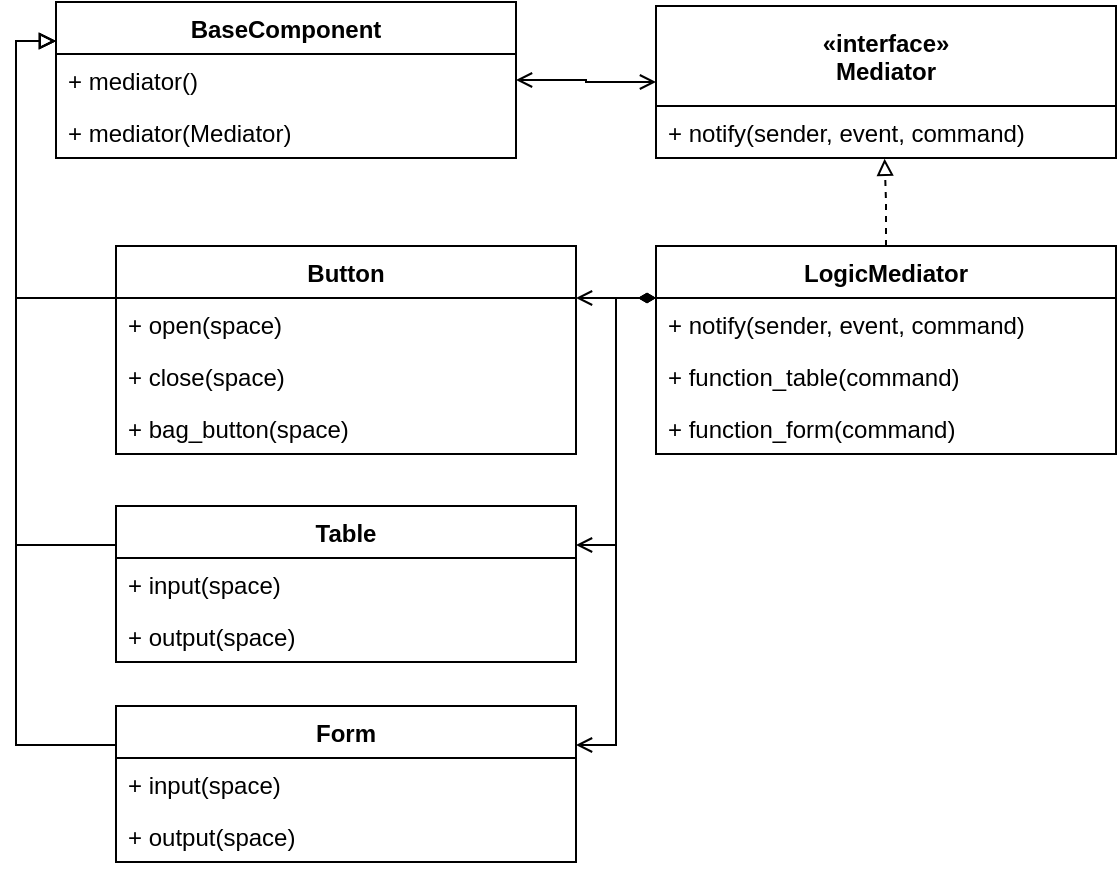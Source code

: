 <mxfile version="17.4.2" type="device"><diagram id="C5RBs43oDa-KdzZeNtuy" name="Page-1"><mxGraphModel dx="944" dy="626" grid="1" gridSize="10" guides="1" tooltips="1" connect="1" arrows="1" fold="1" page="1" pageScale="1" pageWidth="827" pageHeight="1169" math="0" shadow="0"><root><mxCell id="WIyWlLk6GJQsqaUBKTNV-0"/><mxCell id="WIyWlLk6GJQsqaUBKTNV-1" parent="WIyWlLk6GJQsqaUBKTNV-0"/><mxCell id="GSXD4PTQIFjqI3jOuTIq-2" value="«interface»&#10;Mediator" style="swimlane;fontStyle=1;align=center;verticalAlign=middle;childLayout=stackLayout;horizontal=1;startSize=50;horizontalStack=0;resizeParent=1;resizeParentMax=0;resizeLast=0;collapsible=1;marginBottom=0;" vertex="1" parent="WIyWlLk6GJQsqaUBKTNV-1"><mxGeometry x="530" y="110" width="230" height="76" as="geometry"/></mxCell><mxCell id="GSXD4PTQIFjqI3jOuTIq-5" value="+ notify(sender, event, command)" style="text;strokeColor=none;fillColor=none;align=left;verticalAlign=top;spacingLeft=4;spacingRight=4;overflow=hidden;rotatable=0;points=[[0,0.5],[1,0.5]];portConstraint=eastwest;" vertex="1" parent="GSXD4PTQIFjqI3jOuTIq-2"><mxGeometry y="50" width="230" height="26" as="geometry"/></mxCell><mxCell id="GSXD4PTQIFjqI3jOuTIq-13" value="" style="edgeStyle=orthogonalEdgeStyle;rounded=0;orthogonalLoop=1;jettySize=auto;html=1;entryX=0.497;entryY=1.015;entryDx=0;entryDy=0;entryPerimeter=0;endArrow=block;endFill=0;dashed=1;" edge="1" parent="WIyWlLk6GJQsqaUBKTNV-1" source="GSXD4PTQIFjqI3jOuTIq-6" target="GSXD4PTQIFjqI3jOuTIq-5"><mxGeometry relative="1" as="geometry"><mxPoint x="645" y="210" as="targetPoint"/></mxGeometry></mxCell><mxCell id="GSXD4PTQIFjqI3jOuTIq-39" style="edgeStyle=orthogonalEdgeStyle;rounded=0;orthogonalLoop=1;jettySize=auto;html=1;exitX=0;exitY=0.25;exitDx=0;exitDy=0;entryX=1;entryY=0.25;entryDx=0;entryDy=0;startArrow=diamondThin;startFill=1;endArrow=open;endFill=0;" edge="1" parent="WIyWlLk6GJQsqaUBKTNV-1" source="GSXD4PTQIFjqI3jOuTIq-6" target="GSXD4PTQIFjqI3jOuTIq-20"><mxGeometry relative="1" as="geometry"/></mxCell><mxCell id="GSXD4PTQIFjqI3jOuTIq-40" style="edgeStyle=orthogonalEdgeStyle;rounded=0;orthogonalLoop=1;jettySize=auto;html=1;exitX=0;exitY=0.25;exitDx=0;exitDy=0;entryX=1;entryY=0.25;entryDx=0;entryDy=0;startArrow=diamondThin;startFill=1;endArrow=open;endFill=0;" edge="1" parent="WIyWlLk6GJQsqaUBKTNV-1" source="GSXD4PTQIFjqI3jOuTIq-6" target="GSXD4PTQIFjqI3jOuTIq-27"><mxGeometry relative="1" as="geometry"/></mxCell><mxCell id="GSXD4PTQIFjqI3jOuTIq-41" style="edgeStyle=orthogonalEdgeStyle;rounded=0;orthogonalLoop=1;jettySize=auto;html=1;exitX=0;exitY=0.25;exitDx=0;exitDy=0;entryX=1;entryY=0.25;entryDx=0;entryDy=0;startArrow=diamondThin;startFill=1;endArrow=open;endFill=0;" edge="1" parent="WIyWlLk6GJQsqaUBKTNV-1" source="GSXD4PTQIFjqI3jOuTIq-6" target="GSXD4PTQIFjqI3jOuTIq-31"><mxGeometry relative="1" as="geometry"/></mxCell><mxCell id="GSXD4PTQIFjqI3jOuTIq-6" value="LogicMediator" style="swimlane;fontStyle=1;align=center;verticalAlign=top;childLayout=stackLayout;horizontal=1;startSize=26;horizontalStack=0;resizeParent=1;resizeParentMax=0;resizeLast=0;collapsible=1;marginBottom=0;" vertex="1" parent="WIyWlLk6GJQsqaUBKTNV-1"><mxGeometry x="530" y="230" width="230" height="104" as="geometry"/></mxCell><mxCell id="GSXD4PTQIFjqI3jOuTIq-9" value="+ notify(sender, event, command)" style="text;strokeColor=none;fillColor=none;align=left;verticalAlign=top;spacingLeft=4;spacingRight=4;overflow=hidden;rotatable=0;points=[[0,0.5],[1,0.5]];portConstraint=eastwest;" vertex="1" parent="GSXD4PTQIFjqI3jOuTIq-6"><mxGeometry y="26" width="230" height="26" as="geometry"/></mxCell><mxCell id="GSXD4PTQIFjqI3jOuTIq-10" value="+ function_table(command)" style="text;strokeColor=none;fillColor=none;align=left;verticalAlign=top;spacingLeft=4;spacingRight=4;overflow=hidden;rotatable=0;points=[[0,0.5],[1,0.5]];portConstraint=eastwest;" vertex="1" parent="GSXD4PTQIFjqI3jOuTIq-6"><mxGeometry y="52" width="230" height="26" as="geometry"/></mxCell><mxCell id="GSXD4PTQIFjqI3jOuTIq-11" value="+ function_form(command)&#10;" style="text;strokeColor=none;fillColor=none;align=left;verticalAlign=top;spacingLeft=4;spacingRight=4;overflow=hidden;rotatable=0;points=[[0,0.5],[1,0.5]];portConstraint=eastwest;" vertex="1" parent="GSXD4PTQIFjqI3jOuTIq-6"><mxGeometry y="78" width="230" height="26" as="geometry"/></mxCell><mxCell id="GSXD4PTQIFjqI3jOuTIq-18" value="" style="edgeStyle=orthogonalEdgeStyle;rounded=0;orthogonalLoop=1;jettySize=auto;html=1;endArrow=open;endFill=0;entryX=0;entryY=0.5;entryDx=0;entryDy=0;startArrow=open;startFill=0;" edge="1" parent="WIyWlLk6GJQsqaUBKTNV-1" source="GSXD4PTQIFjqI3jOuTIq-14" target="GSXD4PTQIFjqI3jOuTIq-2"><mxGeometry relative="1" as="geometry"/></mxCell><mxCell id="GSXD4PTQIFjqI3jOuTIq-14" value="BaseComponent" style="swimlane;fontStyle=1;align=center;verticalAlign=top;childLayout=stackLayout;horizontal=1;startSize=26;horizontalStack=0;resizeParent=1;resizeParentMax=0;resizeLast=0;collapsible=1;marginBottom=0;" vertex="1" parent="WIyWlLk6GJQsqaUBKTNV-1"><mxGeometry x="230" y="108" width="230" height="78" as="geometry"/></mxCell><mxCell id="GSXD4PTQIFjqI3jOuTIq-15" value="+ mediator()" style="text;strokeColor=none;fillColor=none;align=left;verticalAlign=top;spacingLeft=4;spacingRight=4;overflow=hidden;rotatable=0;points=[[0,0.5],[1,0.5]];portConstraint=eastwest;" vertex="1" parent="GSXD4PTQIFjqI3jOuTIq-14"><mxGeometry y="26" width="230" height="26" as="geometry"/></mxCell><mxCell id="GSXD4PTQIFjqI3jOuTIq-16" value="+ mediator(Mediator)" style="text;strokeColor=none;fillColor=none;align=left;verticalAlign=top;spacingLeft=4;spacingRight=4;overflow=hidden;rotatable=0;points=[[0,0.5],[1,0.5]];portConstraint=eastwest;" vertex="1" parent="GSXD4PTQIFjqI3jOuTIq-14"><mxGeometry y="52" width="230" height="26" as="geometry"/></mxCell><mxCell id="GSXD4PTQIFjqI3jOuTIq-42" style="edgeStyle=orthogonalEdgeStyle;rounded=0;orthogonalLoop=1;jettySize=auto;html=1;exitX=0;exitY=0.25;exitDx=0;exitDy=0;entryX=0;entryY=0.25;entryDx=0;entryDy=0;startArrow=none;startFill=0;endArrow=block;endFill=0;" edge="1" parent="WIyWlLk6GJQsqaUBKTNV-1" source="GSXD4PTQIFjqI3jOuTIq-20" target="GSXD4PTQIFjqI3jOuTIq-14"><mxGeometry relative="1" as="geometry"/></mxCell><mxCell id="GSXD4PTQIFjqI3jOuTIq-20" value="Button" style="swimlane;fontStyle=1;align=center;verticalAlign=top;childLayout=stackLayout;horizontal=1;startSize=26;horizontalStack=0;resizeParent=1;resizeParentMax=0;resizeLast=0;collapsible=1;marginBottom=0;" vertex="1" parent="WIyWlLk6GJQsqaUBKTNV-1"><mxGeometry x="260" y="230" width="230" height="104" as="geometry"/></mxCell><mxCell id="GSXD4PTQIFjqI3jOuTIq-21" value="+ open(space)" style="text;strokeColor=none;fillColor=none;align=left;verticalAlign=top;spacingLeft=4;spacingRight=4;overflow=hidden;rotatable=0;points=[[0,0.5],[1,0.5]];portConstraint=eastwest;" vertex="1" parent="GSXD4PTQIFjqI3jOuTIq-20"><mxGeometry y="26" width="230" height="26" as="geometry"/></mxCell><mxCell id="GSXD4PTQIFjqI3jOuTIq-22" value="+ close(space)" style="text;strokeColor=none;fillColor=none;align=left;verticalAlign=top;spacingLeft=4;spacingRight=4;overflow=hidden;rotatable=0;points=[[0,0.5],[1,0.5]];portConstraint=eastwest;" vertex="1" parent="GSXD4PTQIFjqI3jOuTIq-20"><mxGeometry y="52" width="230" height="26" as="geometry"/></mxCell><mxCell id="GSXD4PTQIFjqI3jOuTIq-26" value="+ bag_button(space)" style="text;strokeColor=none;fillColor=none;align=left;verticalAlign=top;spacingLeft=4;spacingRight=4;overflow=hidden;rotatable=0;points=[[0,0.5],[1,0.5]];portConstraint=eastwest;" vertex="1" parent="GSXD4PTQIFjqI3jOuTIq-20"><mxGeometry y="78" width="230" height="26" as="geometry"/></mxCell><mxCell id="GSXD4PTQIFjqI3jOuTIq-45" style="edgeStyle=orthogonalEdgeStyle;rounded=0;orthogonalLoop=1;jettySize=auto;html=1;exitX=0;exitY=0.25;exitDx=0;exitDy=0;entryX=0;entryY=0.25;entryDx=0;entryDy=0;startArrow=none;startFill=0;endArrow=block;endFill=0;" edge="1" parent="WIyWlLk6GJQsqaUBKTNV-1" source="GSXD4PTQIFjqI3jOuTIq-27" target="GSXD4PTQIFjqI3jOuTIq-14"><mxGeometry relative="1" as="geometry"/></mxCell><mxCell id="GSXD4PTQIFjqI3jOuTIq-27" value="Table" style="swimlane;fontStyle=1;align=center;verticalAlign=top;childLayout=stackLayout;horizontal=1;startSize=26;horizontalStack=0;resizeParent=1;resizeParentMax=0;resizeLast=0;collapsible=1;marginBottom=0;" vertex="1" parent="WIyWlLk6GJQsqaUBKTNV-1"><mxGeometry x="260" y="360" width="230" height="78" as="geometry"/></mxCell><mxCell id="GSXD4PTQIFjqI3jOuTIq-28" value="+ input(space)" style="text;strokeColor=none;fillColor=none;align=left;verticalAlign=top;spacingLeft=4;spacingRight=4;overflow=hidden;rotatable=0;points=[[0,0.5],[1,0.5]];portConstraint=eastwest;" vertex="1" parent="GSXD4PTQIFjqI3jOuTIq-27"><mxGeometry y="26" width="230" height="26" as="geometry"/></mxCell><mxCell id="GSXD4PTQIFjqI3jOuTIq-29" value="+ output(space)" style="text;strokeColor=none;fillColor=none;align=left;verticalAlign=top;spacingLeft=4;spacingRight=4;overflow=hidden;rotatable=0;points=[[0,0.5],[1,0.5]];portConstraint=eastwest;" vertex="1" parent="GSXD4PTQIFjqI3jOuTIq-27"><mxGeometry y="52" width="230" height="26" as="geometry"/></mxCell><mxCell id="GSXD4PTQIFjqI3jOuTIq-46" style="edgeStyle=orthogonalEdgeStyle;rounded=0;orthogonalLoop=1;jettySize=auto;html=1;exitX=0;exitY=0.25;exitDx=0;exitDy=0;startArrow=none;startFill=0;endArrow=block;endFill=0;entryX=0;entryY=0.25;entryDx=0;entryDy=0;" edge="1" parent="WIyWlLk6GJQsqaUBKTNV-1" source="GSXD4PTQIFjqI3jOuTIq-31" target="GSXD4PTQIFjqI3jOuTIq-14"><mxGeometry relative="1" as="geometry"><mxPoint x="160" y="140" as="targetPoint"/></mxGeometry></mxCell><mxCell id="GSXD4PTQIFjqI3jOuTIq-31" value="Form" style="swimlane;fontStyle=1;align=center;verticalAlign=top;childLayout=stackLayout;horizontal=1;startSize=26;horizontalStack=0;resizeParent=1;resizeParentMax=0;resizeLast=0;collapsible=1;marginBottom=0;" vertex="1" parent="WIyWlLk6GJQsqaUBKTNV-1"><mxGeometry x="260" y="460" width="230" height="78" as="geometry"/></mxCell><mxCell id="GSXD4PTQIFjqI3jOuTIq-32" value="+ input(space)" style="text;strokeColor=none;fillColor=none;align=left;verticalAlign=top;spacingLeft=4;spacingRight=4;overflow=hidden;rotatable=0;points=[[0,0.5],[1,0.5]];portConstraint=eastwest;" vertex="1" parent="GSXD4PTQIFjqI3jOuTIq-31"><mxGeometry y="26" width="230" height="26" as="geometry"/></mxCell><mxCell id="GSXD4PTQIFjqI3jOuTIq-33" value="+ output(space)" style="text;strokeColor=none;fillColor=none;align=left;verticalAlign=top;spacingLeft=4;spacingRight=4;overflow=hidden;rotatable=0;points=[[0,0.5],[1,0.5]];portConstraint=eastwest;" vertex="1" parent="GSXD4PTQIFjqI3jOuTIq-31"><mxGeometry y="52" width="230" height="26" as="geometry"/></mxCell></root></mxGraphModel></diagram></mxfile>
